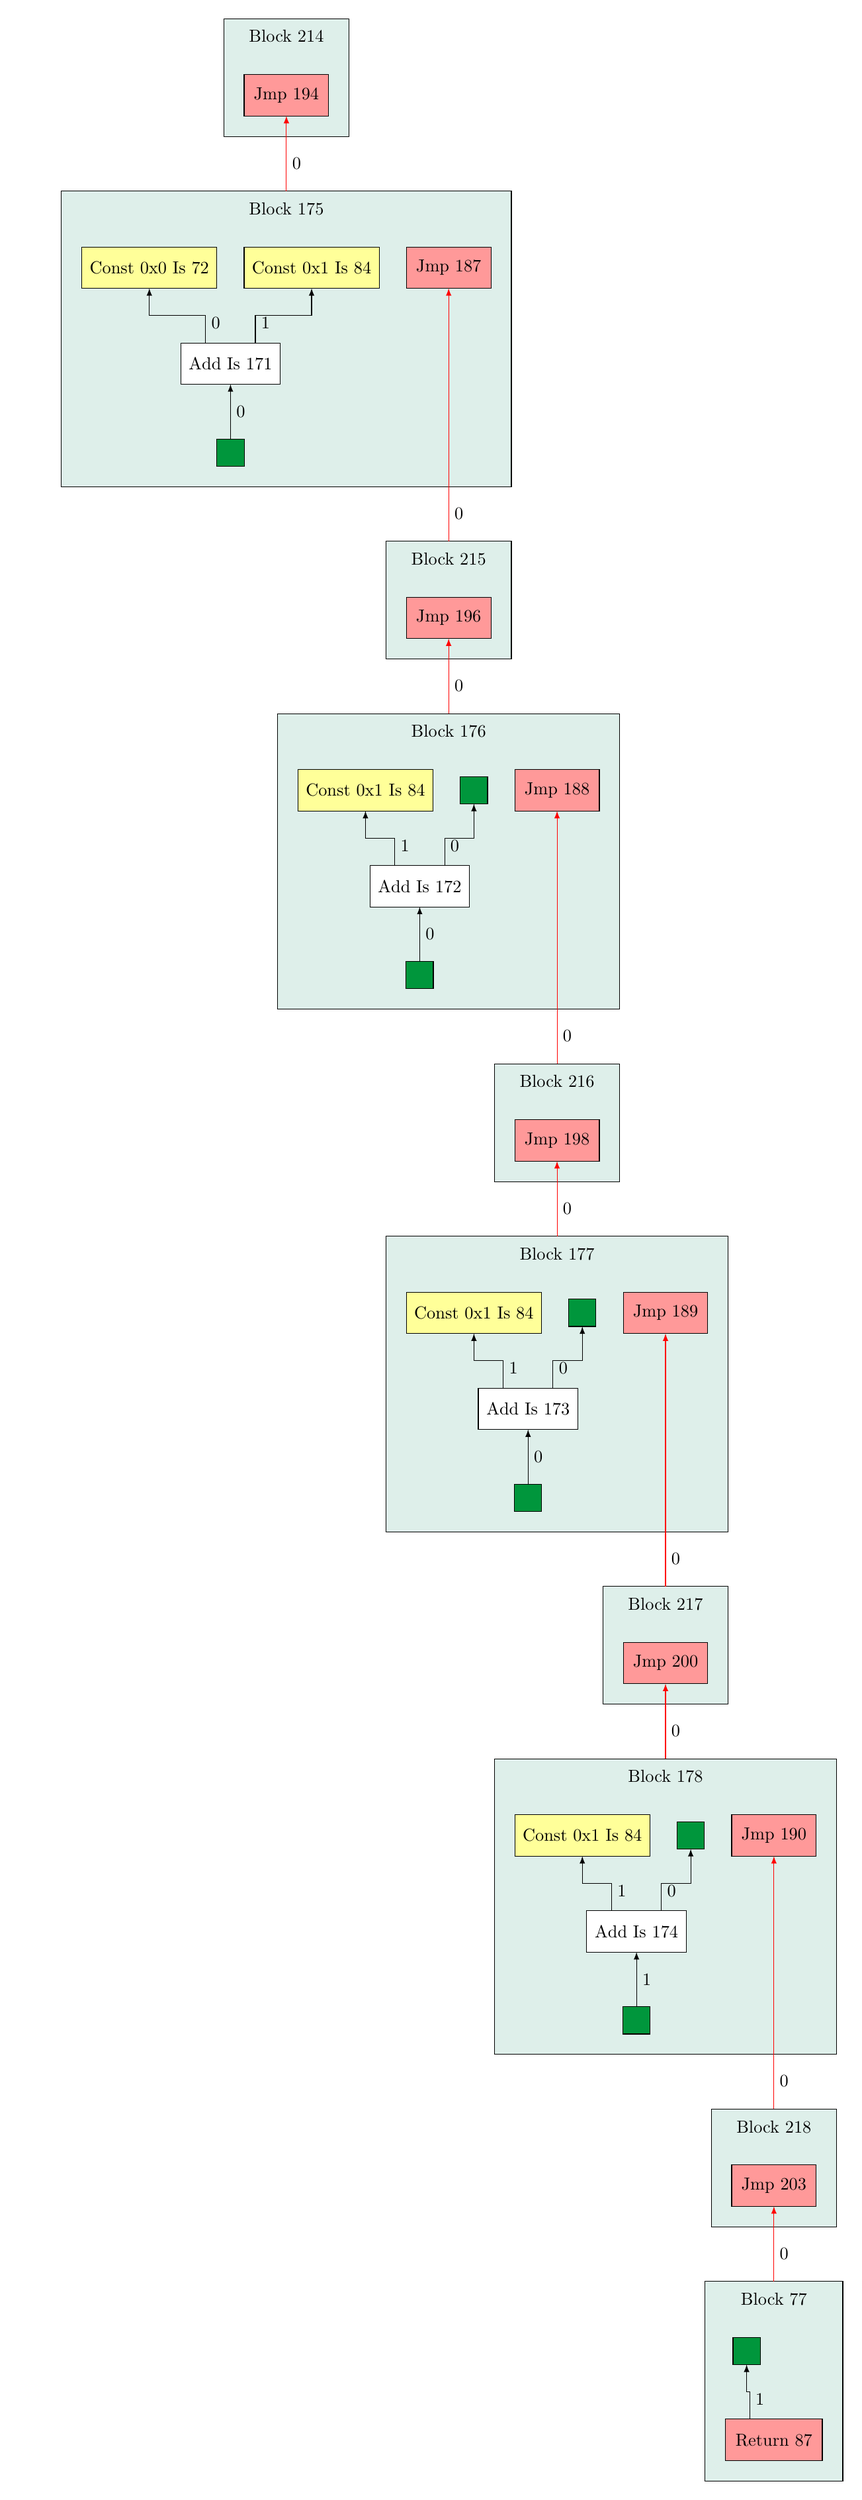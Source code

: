 % Scale factor 0.026
\definecolor{color54}{RGB}{222,239,234}
\definecolor{color55}{RGB}{255,255,255}
\definecolor{color56}{RGB}{255,255,153}
\definecolor{color57}{RGB}{255,153,153}
\definecolor{color58}{RGB}{0,150,60}
\definecolor{color59}{RGB}{255,0,0}
\definecolor{color60}{RGB}{0,0,0}
% Bounding Box: 573.0, 1806.0
\begin{tikzpicture}
	\node[fill=color54, draw, minimum width=2.408cm, minimum height=2.26cm] (n158) at (4.712cm ,38.354cm) {};
	% 1 node layouts
	\node[scale=0.952, transform shape] at (4.712cm ,39.147cm) {Block  214};
	\node[fill=color54, draw, minimum width=8.639cm, minimum height=5.672cm] (n159) at (4.712cm ,33.341cm) {};
	% 1 node layouts
	\node[scale=0.952, transform shape] at (4.712cm ,35.84cm) {Block  175};
	\node[fill=color54, draw, minimum width=2.408cm, minimum height=2.26cm] (n160) at (7.827cm ,28.327cm) {};
	% 1 node layouts
	\node[scale=0.952, transform shape] at (7.827cm ,29.12cm) {Block  215};
	\node[fill=color54, draw, minimum width=6.571cm, minimum height=5.672cm] (n161) at (7.827cm ,23.314cm) {};
	% 1 node layouts
	\node[scale=0.952, transform shape] at (7.827cm ,25.813cm) {Block  176};
	\node[fill=color54, draw, minimum width=2.408cm, minimum height=2.26cm] (n162) at (9.908cm ,18.3cm) {};
	% 1 node layouts
	\node[scale=0.952, transform shape] at (9.908cm ,19.093cm) {Block  216};
	\node[fill=color54, draw, minimum width=6.571cm, minimum height=5.672cm] (n163) at (9.908cm ,13.287cm) {};
	% 1 node layouts
	\node[scale=0.952, transform shape] at (9.908cm ,15.786cm) {Block  177};
	\node[fill=color54, draw, minimum width=2.408cm, minimum height=2.26cm] (n164) at (11.99cm ,8.273cm) {};
	% 1 node layouts
	\node[scale=0.952, transform shape] at (11.99cm ,9.066cm) {Block  217};
	\node[fill=color54, draw, minimum width=6.571cm, minimum height=5.672cm] (n165) at (11.99cm ,3.26cm) {};
	% 1 node layouts
	\node[scale=0.952, transform shape] at (11.99cm ,5.758cm) {Block  178};
	\node[fill=color54, draw, minimum width=2.408cm, minimum height=2.26cm] (n166) at (14.071cm ,-1.754cm) {};
	% 1 node layouts
	\node[scale=0.952, transform shape] at (14.071cm ,-0.961cm) {Block  218};
	\node[fill=color54, draw, minimum width=2.644cm, minimum height=3.831cm] (n167) at (14.071cm ,-5.846cm) {};
	% 1 node layouts
	\node[scale=0.952, transform shape] at (14.071cm ,-4.269cm) {Block  77};
	\node[fill=color55, draw, minimum width=1.911cm, minimum height=0.794cm] (n168) at (7.271cm ,22.838cm) {};
	% 1 node layouts
	\node[scale=0.952, transform shape] at (7.271cm ,22.838cm) {Add Is 172};
	\node[fill=color56, draw, minimum width=2.592cm, minimum height=0.794cm] (n169) at (6.23cm ,24.68cm) {};
	% 1 node layouts
	\node[scale=0.952, transform shape] at (6.23cm ,24.68cm) {Const 0x1 Is 84};
	\node[fill=color57, draw, minimum width=1.623cm, minimum height=0.794cm] (n170) at (9.908cm ,24.68cm) {};
	% 1 node layouts
	\node[scale=0.952, transform shape] at (9.908cm ,24.68cm) {Jmp  188};
	\node[fill=color58, draw, minimum width=0.524cm, minimum height=0.524cm] (n171) at (8.312cm ,24.68cm) {};
	\node[fill=color58, draw, minimum width=0.524cm, minimum height=0.524cm] (n172) at (7.271cm ,21.132cm) {};
	\node[fill=color55, draw, minimum width=1.911cm, minimum height=0.794cm] (n173) at (3.639cm ,32.865cm) {};
	% 1 node layouts
	\node[scale=0.952, transform shape] at (3.639cm ,32.865cm) {Add Is 171};
	\node[fill=color56, draw, minimum width=2.592cm, minimum height=0.794cm] (n174) at (2.081cm ,34.707cm) {};
	% 1 node layouts
	\node[scale=0.952, transform shape] at (2.081cm ,34.707cm) {Const 0x0 Is 72};
	\node[fill=color56, draw, minimum width=2.592cm, minimum height=0.794cm] (n175) at (5.196cm ,34.707cm) {};
	% 1 node layouts
	\node[scale=0.952, transform shape] at (5.196cm ,34.707cm) {Const 0x1 Is 84};
	\node[fill=color57, draw, minimum width=1.623cm, minimum height=0.794cm] (n176) at (7.827cm ,34.707cm) {};
	% 1 node layouts
	\node[scale=0.952, transform shape] at (7.827cm ,34.707cm) {Jmp  187};
	\node[fill=color58, draw, minimum width=0.524cm, minimum height=0.524cm] (n177) at (3.639cm ,31.159cm) {};
	\node[fill=color57, draw, minimum width=1.623cm, minimum height=0.794cm] (n178) at (14.071cm ,-2.094cm) {};
	% 1 node layouts
	\node[scale=0.952, transform shape] at (14.071cm ,-2.094cm) {Jmp  203};
	\node[fill=color57, draw, minimum width=1.859cm, minimum height=0.794cm] (n179) at (14.071cm ,-6.972cm) {};
	% 1 node layouts
	\node[scale=0.952, transform shape] at (14.071cm ,-6.972cm) {Return  87};
	\node[fill=color58, draw, minimum width=0.524cm, minimum height=0.524cm] (n180) at (13.547cm ,-5.266cm) {};
	\node[fill=color57, draw, minimum width=1.623cm, minimum height=0.794cm] (n181) at (11.99cm ,7.933cm) {};
	% 1 node layouts
	\node[scale=0.952, transform shape] at (11.99cm ,7.933cm) {Jmp  200};
	\node[fill=color57, draw, minimum width=1.623cm, minimum height=0.794cm] (n182) at (4.712cm ,38.014cm) {};
	% 1 node layouts
	\node[scale=0.952, transform shape] at (4.712cm ,38.014cm) {Jmp  194};
	\node[fill=color57, draw, minimum width=1.623cm, minimum height=0.794cm] (n183) at (9.908cm ,17.96cm) {};
	% 1 node layouts
	\node[scale=0.952, transform shape] at (9.908cm ,17.96cm) {Jmp  198};
	\node[fill=color57, draw, minimum width=1.623cm, minimum height=0.794cm] (n184) at (7.827cm ,27.987cm) {};
	% 1 node layouts
	\node[scale=0.952, transform shape] at (7.827cm ,27.987cm) {Jmp  196};
	\node[fill=color55, draw, minimum width=1.911cm, minimum height=0.794cm] (n185) at (11.433cm ,2.784cm) {};
	% 1 node layouts
	\node[scale=0.952, transform shape] at (11.433cm ,2.784cm) {Add Is 174};
	\node[fill=color56, draw, minimum width=2.592cm, minimum height=0.794cm] (n186) at (10.393cm ,4.626cm) {};
	% 1 node layouts
	\node[scale=0.952, transform shape] at (10.393cm ,4.626cm) {Const 0x1 Is 84};
	\node[fill=color57, draw, minimum width=1.623cm, minimum height=0.794cm] (n187) at (14.071cm ,4.626cm) {};
	% 1 node layouts
	\node[scale=0.952, transform shape] at (14.071cm ,4.626cm) {Jmp  190};
	\node[fill=color58, draw, minimum width=0.524cm, minimum height=0.524cm] (n188) at (12.474cm ,4.626cm) {};
	\node[fill=color58, draw, minimum width=0.524cm, minimum height=0.524cm] (n189) at (11.433cm ,1.078cm) {};
	\node[fill=color55, draw, minimum width=1.911cm, minimum height=0.794cm] (n190) at (9.352cm ,12.811cm) {};
	% 1 node layouts
	\node[scale=0.952, transform shape] at (9.352cm ,12.811cm) {Add Is 173};
	\node[fill=color56, draw, minimum width=2.592cm, minimum height=0.794cm] (n191) at (8.312cm ,14.653cm) {};
	% 1 node layouts
	\node[scale=0.952, transform shape] at (8.312cm ,14.653cm) {Const 0x1 Is 84};
	\node[fill=color57, draw, minimum width=1.623cm, minimum height=0.794cm] (n192) at (11.99cm ,14.653cm) {};
	% 1 node layouts
	\node[scale=0.952, transform shape] at (11.99cm ,14.653cm) {Jmp  189};
	\node[fill=color58, draw, minimum width=0.524cm, minimum height=0.524cm] (n193) at (10.393cm ,14.653cm) {};
	\node[fill=color58, draw, minimum width=0.524cm, minimum height=0.524cm] (n194) at (9.352cm ,11.105cm) {};
	\draw[color=color59, -latex] (4.712cm ,36.177cm) -- (4.712cm ,37.617cm);
	\node[] at (4.908cm ,36.709cm) {
		\scalebox{0.952}{0}
	};
	\draw[color=color59, -latex] (7.827cm ,29.458cm) -- (7.827cm ,34.31cm);
	\node[] at (8.024cm ,29.989cm) {
		\scalebox{0.952}{0}
	};
	\draw[color=color59, -latex] (7.827cm ,26.15cm) -- (7.827cm ,27.59cm);
	\node[] at (8.024cm ,26.681cm) {
		\scalebox{0.952}{0}
	};
	\draw[color=color59, -latex] (9.908cm ,19.431cm) -- (9.908cm ,24.282cm);
	\node[] at (10.105cm ,19.962cm) {
		\scalebox{0.952}{0}
	};
	\draw[color=color59, -latex] (9.908cm ,16.123cm) -- (9.908cm ,17.563cm);
	\node[] at (10.105cm ,16.654cm) {
		\scalebox{0.952}{0}
	};
	\draw[color=color59, -latex] (11.99cm ,9.404cm) -- (11.99cm ,14.255cm);
	\node[] at (12.186cm ,9.935cm) {
		\scalebox{0.952}{0}
	};
	\draw[color=color59, -latex] (11.99cm ,6.096cm) -- (11.99cm ,7.536cm);
	\node[] at (12.186cm ,6.627cm) {
		\scalebox{0.952}{0}
	};
	\draw[color=color59, -latex] (14.071cm ,-0.623cm) -- (14.071cm ,4.228cm);
	\node[] at (14.267cm ,-0.092cm) {
		\scalebox{0.952}{0}
	};
	\draw[color=color59, -latex] (14.071cm ,-3.931cm) -- (14.071cm ,-2.491cm);
	\node[] at (14.267cm ,-3.4cm) {
		\scalebox{0.952}{0}
	};
	\draw[color=color60, -latex] (6.793cm ,23.235cm) -- (6.793cm ,23.759cm) -- (6.23cm ,23.759cm) -- (6.23cm ,24.282cm);
	\node[] at (6.99cm ,23.617cm) {
		\scalebox{0.952}{1}
	};
	\draw[color=color60, -latex] (7.749cm ,23.235cm) -- (7.749cm ,23.759cm) -- (8.312cm ,23.759cm) -- (8.312cm ,24.418cm);
	\node[] at (7.945cm ,23.617cm) {
		\scalebox{0.952}{0}
	};
	\draw[color=color60, -latex] (7.271cm ,21.394cm) -- (7.271cm ,22.441cm);
	\node[] at (7.467cm ,21.917cm) {
		\scalebox{0.952}{0}
	};
	\draw[color=color60, -latex] (3.161cm ,33.262cm) -- (3.161cm ,33.786cm) -- (2.081cm ,33.786cm) -- (2.081cm ,34.31cm);
	\node[] at (3.357cm ,33.644cm) {
		\scalebox{0.952}{0}
	};
	\draw[color=color60, -latex] (4.116cm ,33.262cm) -- (4.116cm ,33.786cm) -- (5.196cm ,33.786cm) -- (5.196cm ,34.31cm);
	\node[] at (4.313cm ,33.644cm) {
		\scalebox{0.952}{1}
	};
	\draw[color=color60, -latex] (3.639cm ,31.421cm) -- (3.639cm ,32.468cm);
	\node[] at (3.835cm ,31.944cm) {
		\scalebox{0.952}{0}
	};
	\draw[color=color60, -latex] (13.606cm ,-6.575cm) -- (13.606cm ,-6.051cm) -- (13.547cm ,-6.051cm) -- (13.547cm ,-5.528cm);
	\node[] at (13.802cm ,-6.194cm) {
		\scalebox{0.952}{1}
	};
	\draw[color=color60, -latex] (10.955cm ,3.181cm) -- (10.955cm ,3.705cm) -- (10.393cm ,3.705cm) -- (10.393cm ,4.228cm);
	\node[] at (11.152cm ,3.563cm) {
		\scalebox{0.952}{1}
	};
	\draw[color=color60, -latex] (11.911cm ,3.181cm) -- (11.911cm ,3.705cm) -- (12.474cm ,3.705cm) -- (12.474cm ,4.364cm);
	\node[] at (12.107cm ,3.563cm) {
		\scalebox{0.952}{0}
	};
	\draw[color=color60, -latex] (11.433cm ,1.34cm) -- (11.433cm ,2.387cm);
	\node[] at (11.63cm ,1.863cm) {
		\scalebox{0.952}{1}
	};
	\draw[color=color60, -latex] (8.874cm ,13.208cm) -- (8.874cm ,13.732cm) -- (8.312cm ,13.732cm) -- (8.312cm ,14.255cm);
	\node[] at (9.071cm ,13.59cm) {
		\scalebox{0.952}{1}
	};
	\draw[color=color60, -latex] (9.83cm ,13.208cm) -- (9.83cm ,13.732cm) -- (10.393cm ,13.732cm) -- (10.393cm ,14.391cm);
	\node[] at (10.026cm ,13.59cm) {
		\scalebox{0.952}{0}
	};
	\draw[color=color60, -latex] (9.352cm ,11.367cm) -- (9.352cm ,12.414cm);
	\node[] at (9.548cm ,11.89cm) {
		\scalebox{0.952}{0}
	};
\end{tikzpicture}
